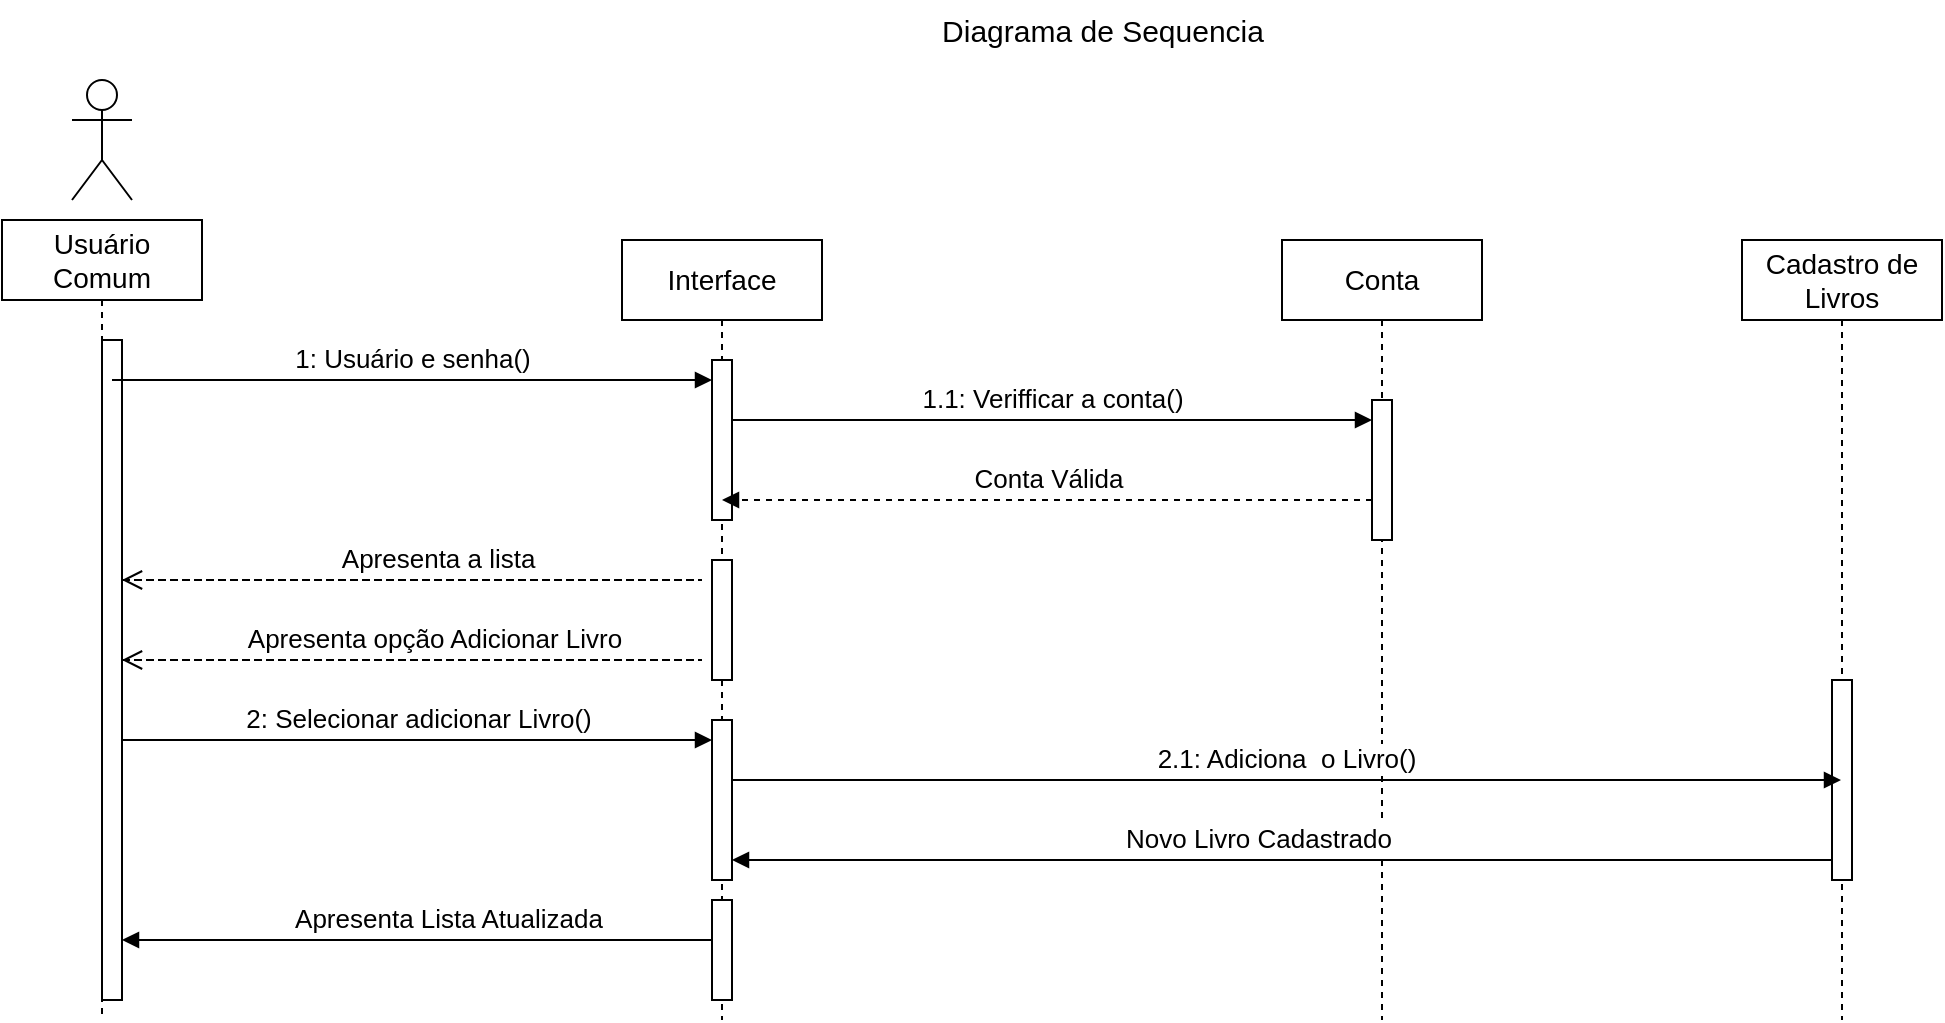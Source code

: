 <mxfile version="22.1.4" type="google">
  <diagram name="Page-1" id="2YBvvXClWsGukQMizWep">
    <mxGraphModel grid="1" page="1" gridSize="10" guides="1" tooltips="1" connect="1" arrows="1" fold="1" pageScale="1" pageWidth="850" pageHeight="1100" math="0" shadow="0">
      <root>
        <mxCell id="0" />
        <mxCell id="1" parent="0" />
        <mxCell id="aM9ryv3xv72pqoxQDRHE-1" value="&lt;font style=&quot;font-size: 14px;&quot;&gt;Usuário Comum&lt;/font&gt;" style="shape=umlLifeline;perimeter=lifelinePerimeter;whiteSpace=wrap;html=1;container=0;dropTarget=0;collapsible=0;recursiveResize=0;outlineConnect=0;portConstraint=eastwest;newEdgeStyle={&quot;edgeStyle&quot;:&quot;elbowEdgeStyle&quot;,&quot;elbow&quot;:&quot;vertical&quot;,&quot;curved&quot;:0,&quot;rounded&quot;:0};" vertex="1" parent="1">
          <mxGeometry x="40" y="40" width="100" height="400" as="geometry" />
        </mxCell>
        <mxCell id="aM9ryv3xv72pqoxQDRHE-4" value="" style="html=1;points=[];perimeter=orthogonalPerimeter;outlineConnect=0;targetShapes=umlLifeline;portConstraint=eastwest;newEdgeStyle={&quot;edgeStyle&quot;:&quot;elbowEdgeStyle&quot;,&quot;elbow&quot;:&quot;vertical&quot;,&quot;curved&quot;:0,&quot;rounded&quot;:0};" vertex="1" parent="aM9ryv3xv72pqoxQDRHE-1">
          <mxGeometry x="50" y="60" width="10" height="330" as="geometry" />
        </mxCell>
        <mxCell id="aM9ryv3xv72pqoxQDRHE-5" value="&lt;font style=&quot;font-size: 14px;&quot;&gt;Interface&lt;/font&gt;" style="shape=umlLifeline;perimeter=lifelinePerimeter;whiteSpace=wrap;html=1;container=0;dropTarget=0;collapsible=0;recursiveResize=0;outlineConnect=0;portConstraint=eastwest;newEdgeStyle={&quot;edgeStyle&quot;:&quot;elbowEdgeStyle&quot;,&quot;elbow&quot;:&quot;vertical&quot;,&quot;curved&quot;:0,&quot;rounded&quot;:0};" vertex="1" parent="1">
          <mxGeometry x="350" y="50" width="100" height="390" as="geometry" />
        </mxCell>
        <mxCell id="aM9ryv3xv72pqoxQDRHE-6" value="" style="html=1;points=[];perimeter=orthogonalPerimeter;outlineConnect=0;targetShapes=umlLifeline;portConstraint=eastwest;newEdgeStyle={&quot;edgeStyle&quot;:&quot;elbowEdgeStyle&quot;,&quot;elbow&quot;:&quot;vertical&quot;,&quot;curved&quot;:0,&quot;rounded&quot;:0};" vertex="1" parent="aM9ryv3xv72pqoxQDRHE-5">
          <mxGeometry x="45" y="60" width="10" height="80" as="geometry" />
        </mxCell>
        <mxCell id="b0dY5oE_xqZWRsIUc6zH-24" value="" style="html=1;points=[];perimeter=orthogonalPerimeter;outlineConnect=0;targetShapes=umlLifeline;portConstraint=eastwest;newEdgeStyle={&quot;edgeStyle&quot;:&quot;elbowEdgeStyle&quot;,&quot;elbow&quot;:&quot;vertical&quot;,&quot;curved&quot;:0,&quot;rounded&quot;:0};" vertex="1" parent="aM9ryv3xv72pqoxQDRHE-5">
          <mxGeometry x="45" y="160" width="10" height="60" as="geometry" />
        </mxCell>
        <mxCell id="aM9ryv3xv72pqoxQDRHE-7" value="&lt;font style=&quot;font-size: 13px;&quot;&gt;1: Usuário e senha()&lt;/font&gt;" style="html=1;verticalAlign=bottom;endArrow=block;edgeStyle=elbowEdgeStyle;elbow=vertical;curved=0;rounded=0;" edge="1" parent="1" target="aM9ryv3xv72pqoxQDRHE-6">
          <mxGeometry relative="1" as="geometry">
            <mxPoint x="95" y="120" as="sourcePoint" />
            <Array as="points">
              <mxPoint x="180" y="120" />
            </Array>
            <mxPoint as="offset" />
          </mxGeometry>
        </mxCell>
        <mxCell id="aM9ryv3xv72pqoxQDRHE-10" value="&lt;font style=&quot;font-size: 13px;&quot;&gt;&amp;nbsp;Apresenta a lista&lt;/font&gt;" style="html=1;verticalAlign=bottom;endArrow=open;dashed=1;endSize=8;edgeStyle=elbowEdgeStyle;elbow=vertical;curved=0;rounded=0;" edge="1" parent="1" source="aM9ryv3xv72pqoxQDRHE-4">
          <mxGeometry x="0.464" relative="1" as="geometry">
            <mxPoint x="100" y="220" as="targetPoint" />
            <Array as="points">
              <mxPoint x="390" y="220" />
            </Array>
            <mxPoint as="offset" />
          </mxGeometry>
        </mxCell>
        <mxCell id="b0dY5oE_xqZWRsIUc6zH-1" value="" style="shape=umlActor;verticalLabelPosition=bottom;verticalAlign=top;html=1;" vertex="1" parent="1">
          <mxGeometry x="75" y="-30" width="30" height="60" as="geometry" />
        </mxCell>
        <mxCell id="b0dY5oE_xqZWRsIUc6zH-9" value="&lt;font style=&quot;font-size: 15px;&quot;&gt;Diagrama de Sequencia&lt;/font&gt;" style="text;html=1;align=center;verticalAlign=middle;resizable=0;points=[];autosize=1;strokeColor=none;fillColor=none;" vertex="1" parent="1">
          <mxGeometry x="500" y="-70" width="180" height="30" as="geometry" />
        </mxCell>
        <mxCell id="b0dY5oE_xqZWRsIUc6zH-10" value="&lt;font style=&quot;font-size: 14px;&quot;&gt;Conta&lt;/font&gt;" style="shape=umlLifeline;perimeter=lifelinePerimeter;whiteSpace=wrap;html=1;container=0;dropTarget=0;collapsible=0;recursiveResize=0;outlineConnect=0;portConstraint=eastwest;newEdgeStyle={&quot;edgeStyle&quot;:&quot;elbowEdgeStyle&quot;,&quot;elbow&quot;:&quot;vertical&quot;,&quot;curved&quot;:0,&quot;rounded&quot;:0};" vertex="1" parent="1">
          <mxGeometry x="680" y="50" width="100" height="390" as="geometry" />
        </mxCell>
        <mxCell id="b0dY5oE_xqZWRsIUc6zH-11" value="" style="html=1;points=[];perimeter=orthogonalPerimeter;outlineConnect=0;targetShapes=umlLifeline;portConstraint=eastwest;newEdgeStyle={&quot;edgeStyle&quot;:&quot;elbowEdgeStyle&quot;,&quot;elbow&quot;:&quot;vertical&quot;,&quot;curved&quot;:0,&quot;rounded&quot;:0};" vertex="1" parent="b0dY5oE_xqZWRsIUc6zH-10">
          <mxGeometry x="45" y="80" width="10" height="70" as="geometry" />
        </mxCell>
        <mxCell id="b0dY5oE_xqZWRsIUc6zH-12" value="&lt;font style=&quot;font-size: 14px;&quot;&gt;Cadastro de Livros&lt;/font&gt;" style="shape=umlLifeline;perimeter=lifelinePerimeter;whiteSpace=wrap;html=1;container=0;dropTarget=0;collapsible=0;recursiveResize=0;outlineConnect=0;portConstraint=eastwest;newEdgeStyle={&quot;edgeStyle&quot;:&quot;elbowEdgeStyle&quot;,&quot;elbow&quot;:&quot;vertical&quot;,&quot;curved&quot;:0,&quot;rounded&quot;:0};" vertex="1" parent="1">
          <mxGeometry x="910" y="50" width="100" height="390" as="geometry" />
        </mxCell>
        <mxCell id="b0dY5oE_xqZWRsIUc6zH-13" value="" style="html=1;points=[];perimeter=orthogonalPerimeter;outlineConnect=0;targetShapes=umlLifeline;portConstraint=eastwest;newEdgeStyle={&quot;edgeStyle&quot;:&quot;elbowEdgeStyle&quot;,&quot;elbow&quot;:&quot;vertical&quot;,&quot;curved&quot;:0,&quot;rounded&quot;:0};" vertex="1" parent="b0dY5oE_xqZWRsIUc6zH-12">
          <mxGeometry x="45" y="220" width="10" height="100" as="geometry" />
        </mxCell>
        <mxCell id="b0dY5oE_xqZWRsIUc6zH-14" value="&lt;font style=&quot;font-size: 13px;&quot;&gt;1.1: Verifficar a conta()&lt;/font&gt;" style="html=1;verticalAlign=bottom;endArrow=block;edgeStyle=elbowEdgeStyle;elbow=vertical;curved=0;rounded=0;" edge="1" parent="1" source="aM9ryv3xv72pqoxQDRHE-6" target="b0dY5oE_xqZWRsIUc6zH-11">
          <mxGeometry relative="1" as="geometry">
            <mxPoint x="410" y="150" as="sourcePoint" />
            <Array as="points">
              <mxPoint x="640" y="140" />
              <mxPoint x="690" y="160" />
            </Array>
            <mxPoint x="720" y="160" as="targetPoint" />
          </mxGeometry>
        </mxCell>
        <mxCell id="b0dY5oE_xqZWRsIUc6zH-15" value="&lt;font style=&quot;font-size: 13px;&quot;&gt;Conta Válida&lt;/font&gt;" style="html=1;verticalAlign=bottom;endArrow=block;edgeStyle=elbowEdgeStyle;elbow=vertical;curved=0;rounded=0;dashed=1;" edge="1" parent="1" source="b0dY5oE_xqZWRsIUc6zH-11" target="aM9ryv3xv72pqoxQDRHE-5">
          <mxGeometry relative="1" as="geometry">
            <mxPoint x="720" y="180" as="sourcePoint" />
            <Array as="points">
              <mxPoint x="660" y="180" />
              <mxPoint x="720" y="190" />
              <mxPoint x="515" y="180" />
            </Array>
            <mxPoint x="420" y="190" as="targetPoint" />
          </mxGeometry>
        </mxCell>
        <mxCell id="b0dY5oE_xqZWRsIUc6zH-22" value="&lt;font style=&quot;font-size: 13px;&quot;&gt;2: Selecionar adicionar Livro()&lt;/font&gt;" style="html=1;verticalAlign=bottom;endArrow=block;edgeStyle=elbowEdgeStyle;elbow=vertical;curved=0;rounded=0;" edge="1" parent="1" target="b0dY5oE_xqZWRsIUc6zH-36">
          <mxGeometry relative="1" as="geometry">
            <mxPoint x="100" y="300" as="sourcePoint" />
            <Array as="points">
              <mxPoint x="400" y="300" />
            </Array>
            <mxPoint x="370" y="310" as="targetPoint" />
            <mxPoint as="offset" />
          </mxGeometry>
        </mxCell>
        <mxCell id="b0dY5oE_xqZWRsIUc6zH-23" value="&lt;font style=&quot;font-size: 13px;&quot;&gt;2.1: Adiciona&amp;nbsp; o Livro()&lt;/font&gt;" style="html=1;verticalAlign=bottom;endArrow=block;edgeStyle=elbowEdgeStyle;elbow=vertical;curved=0;rounded=0;" edge="1" parent="1" source="b0dY5oE_xqZWRsIUc6zH-36" target="b0dY5oE_xqZWRsIUc6zH-12">
          <mxGeometry x="-0.001" relative="1" as="geometry">
            <mxPoint x="400" y="300" as="sourcePoint" />
            <Array as="points">
              <mxPoint x="550" y="320" />
              <mxPoint x="485" y="300" />
            </Array>
            <mxPoint x="700" y="300" as="targetPoint" />
            <mxPoint as="offset" />
          </mxGeometry>
        </mxCell>
        <mxCell id="b0dY5oE_xqZWRsIUc6zH-26" value="&lt;font style=&quot;font-size: 13px;&quot;&gt;Novo Livro Cadastrado&lt;br&gt;&lt;/font&gt;" style="html=1;verticalAlign=bottom;endArrow=block;edgeStyle=elbowEdgeStyle;elbow=vertical;curved=0;rounded=0;" edge="1" parent="1" source="b0dY5oE_xqZWRsIUc6zH-13" target="b0dY5oE_xqZWRsIUc6zH-36">
          <mxGeometry x="0.043" relative="1" as="geometry">
            <mxPoint x="950" y="370" as="sourcePoint" />
            <Array as="points">
              <mxPoint x="940" y="360" />
            </Array>
            <mxPoint x="730" y="360" as="targetPoint" />
            <mxPoint as="offset" />
          </mxGeometry>
        </mxCell>
        <mxCell id="b0dY5oE_xqZWRsIUc6zH-29" value="&lt;font style=&quot;font-size: 13px;&quot;&gt;Apresenta opção Adicionar Livro&lt;/font&gt;" style="html=1;verticalAlign=bottom;endArrow=open;dashed=1;endSize=8;edgeStyle=elbowEdgeStyle;elbow=vertical;curved=0;rounded=0;" edge="1" parent="1">
          <mxGeometry x="0.464" relative="1" as="geometry">
            <mxPoint x="100" y="260" as="targetPoint" />
            <Array as="points">
              <mxPoint x="390" y="260" />
            </Array>
            <mxPoint x="100" y="260" as="sourcePoint" />
            <mxPoint as="offset" />
          </mxGeometry>
        </mxCell>
        <mxCell id="b0dY5oE_xqZWRsIUc6zH-37" value="" style="html=1;verticalAlign=bottom;endArrow=block;edgeStyle=elbowEdgeStyle;elbow=vertical;curved=0;rounded=0;" edge="1" parent="1" target="b0dY5oE_xqZWRsIUc6zH-36">
          <mxGeometry relative="1" as="geometry">
            <mxPoint x="400" y="300" as="sourcePoint" />
            <Array as="points" />
            <mxPoint x="960" y="320" as="targetPoint" />
          </mxGeometry>
        </mxCell>
        <mxCell id="b0dY5oE_xqZWRsIUc6zH-36" value="" style="html=1;points=[];perimeter=orthogonalPerimeter;outlineConnect=0;targetShapes=umlLifeline;portConstraint=eastwest;newEdgeStyle={&quot;edgeStyle&quot;:&quot;elbowEdgeStyle&quot;,&quot;elbow&quot;:&quot;vertical&quot;,&quot;curved&quot;:0,&quot;rounded&quot;:0};" vertex="1" parent="1">
          <mxGeometry x="395" y="290" width="10" height="80" as="geometry" />
        </mxCell>
        <mxCell id="b0dY5oE_xqZWRsIUc6zH-38" value="" style="html=1;points=[];perimeter=orthogonalPerimeter;outlineConnect=0;targetShapes=umlLifeline;portConstraint=eastwest;newEdgeStyle={&quot;edgeStyle&quot;:&quot;elbowEdgeStyle&quot;,&quot;elbow&quot;:&quot;vertical&quot;,&quot;curved&quot;:0,&quot;rounded&quot;:0};" vertex="1" parent="1">
          <mxGeometry x="395" y="380" width="10" height="50" as="geometry" />
        </mxCell>
        <mxCell id="b0dY5oE_xqZWRsIUc6zH-40" value="&lt;font style=&quot;font-size: 13px;&quot;&gt;Apresenta Lista Atualizada&lt;/font&gt;" style="html=1;verticalAlign=bottom;endArrow=block;edgeStyle=elbowEdgeStyle;elbow=vertical;curved=0;rounded=0;" edge="1" parent="1" target="aM9ryv3xv72pqoxQDRHE-4">
          <mxGeometry relative="1" as="geometry">
            <mxPoint x="395" y="430" as="sourcePoint" />
            <Array as="points">
              <mxPoint x="360" y="400" />
              <mxPoint x="370" y="390" />
              <mxPoint x="330" y="430" />
              <mxPoint x="390" y="440" />
              <mxPoint x="185" y="430" />
            </Array>
            <mxPoint x="110" y="430" as="targetPoint" />
          </mxGeometry>
        </mxCell>
      </root>
    </mxGraphModel>
  </diagram>
</mxfile>
